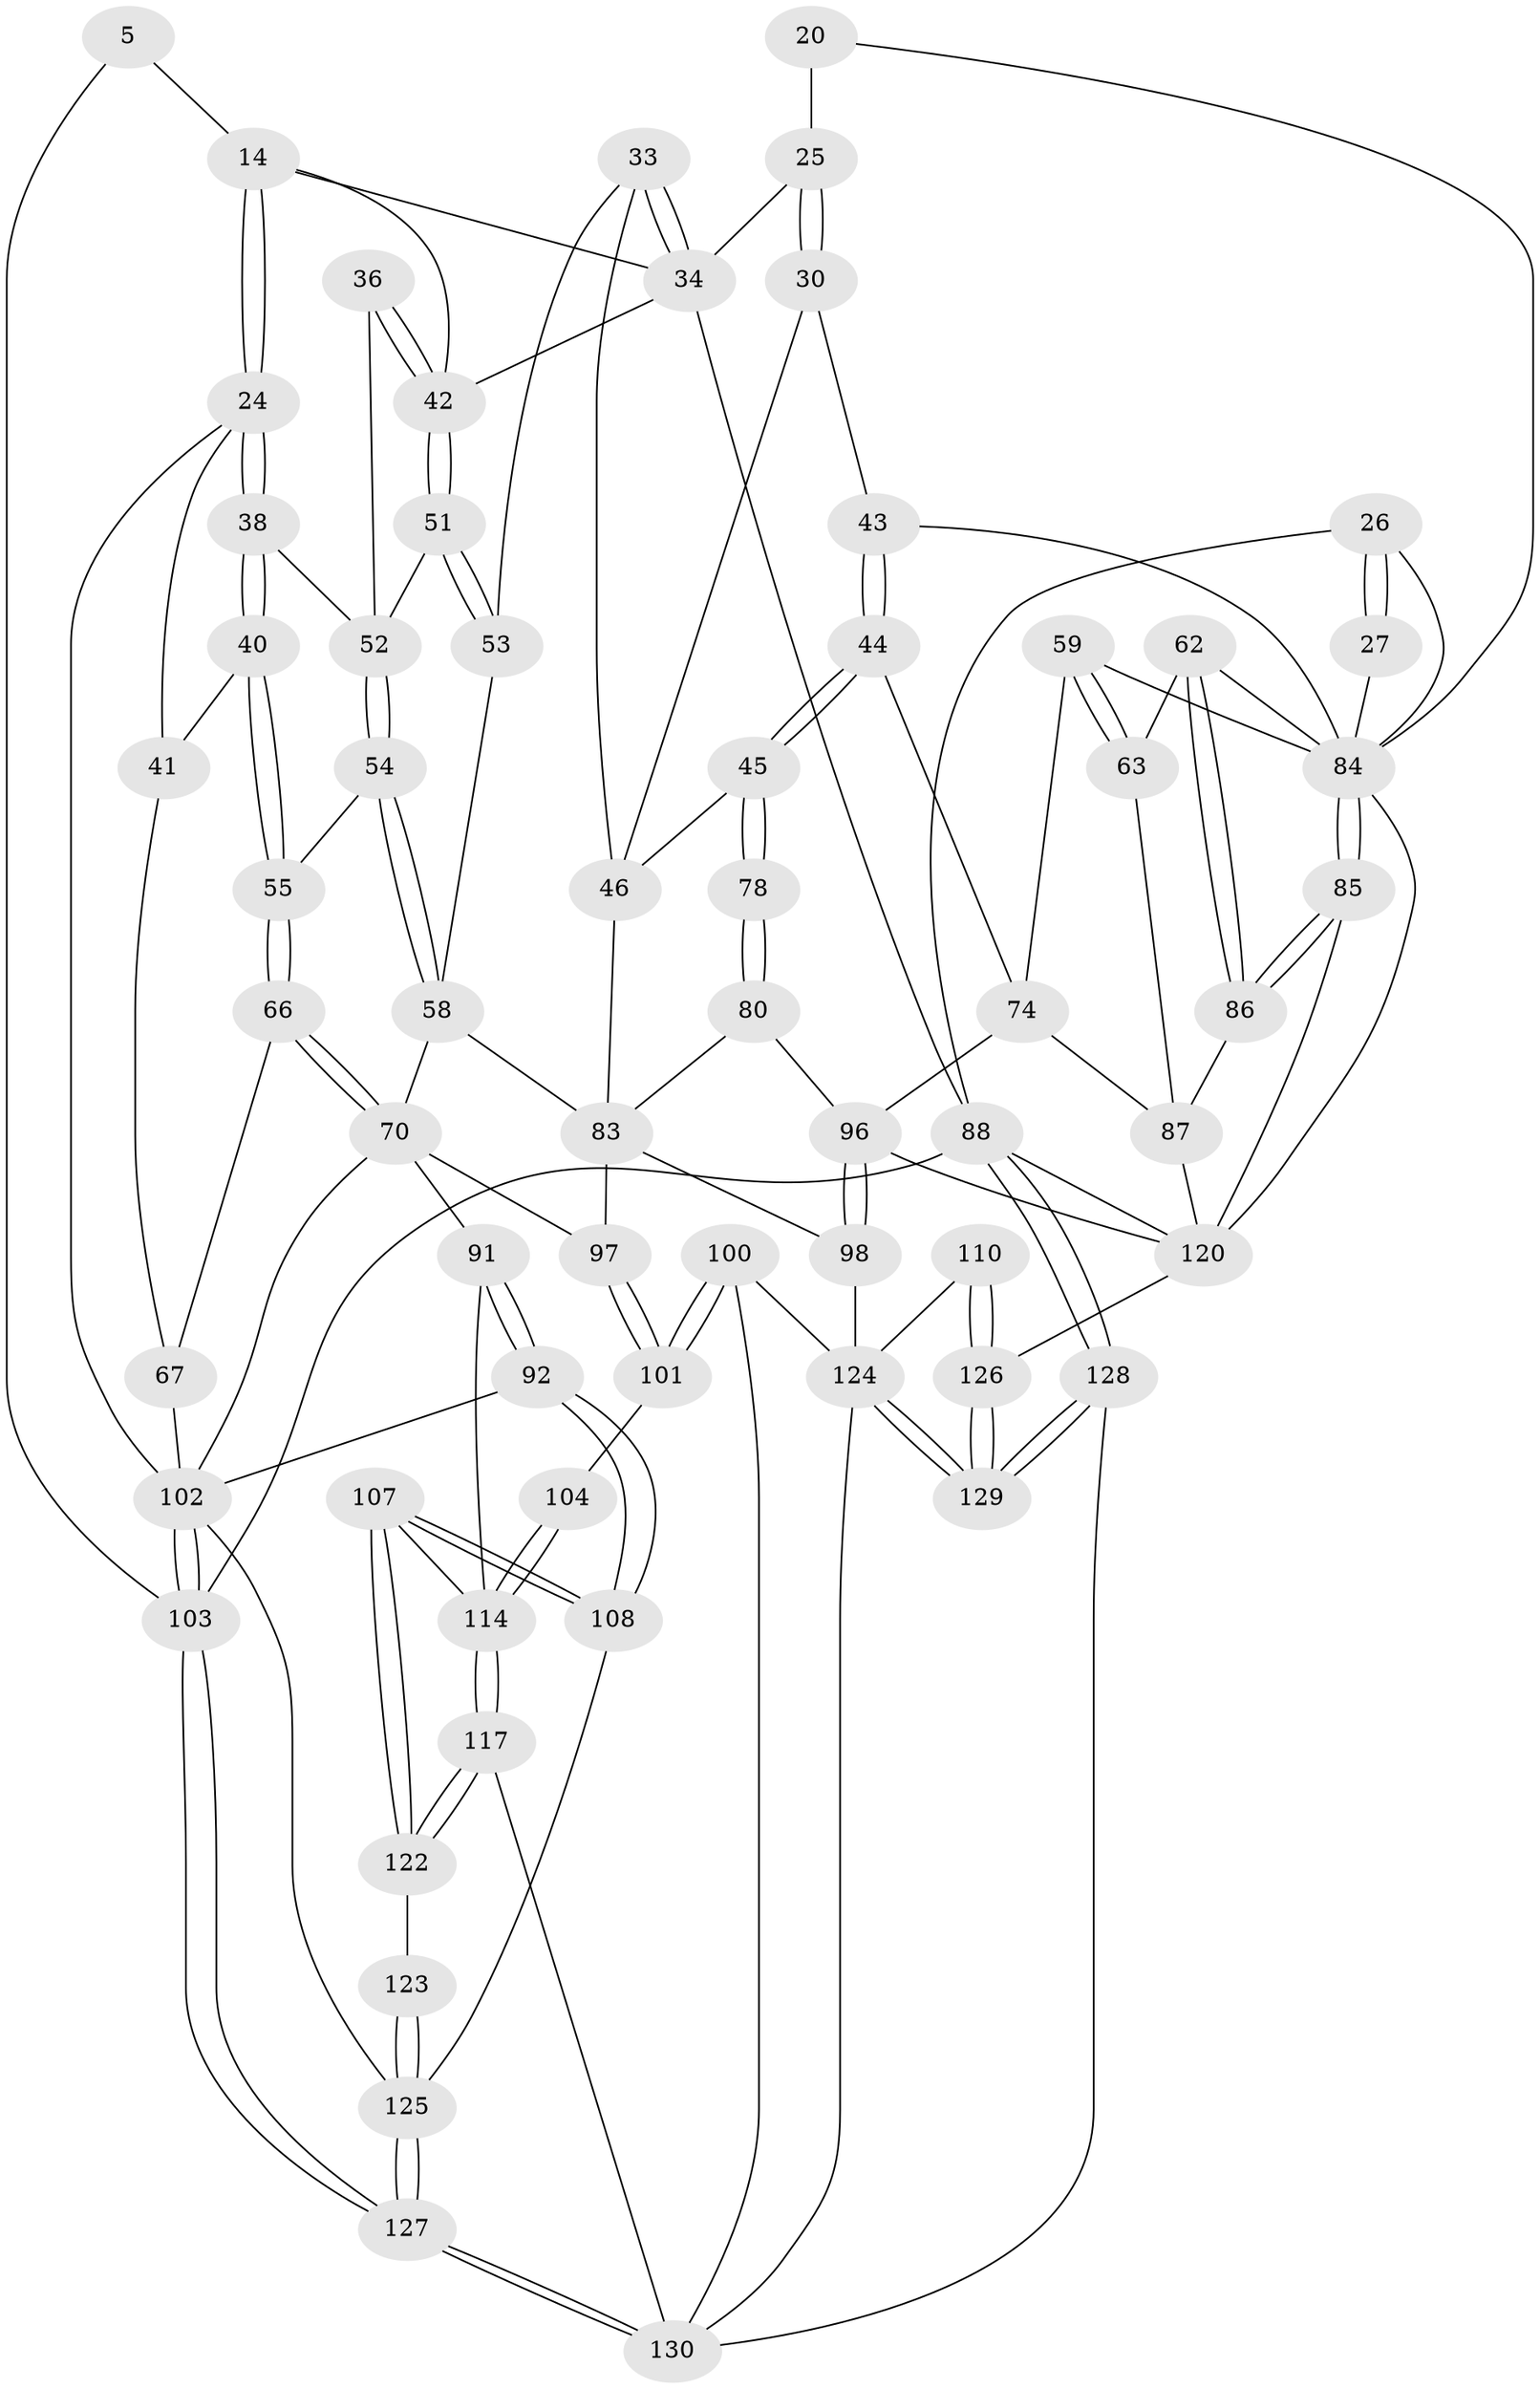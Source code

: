 // original degree distribution, {3: 0.03076923076923077, 6: 0.2153846153846154, 4: 0.2, 5: 0.5538461538461539}
// Generated by graph-tools (version 1.1) at 2025/00/03/09/25 05:00:47]
// undirected, 65 vertices, 153 edges
graph export_dot {
graph [start="1"]
  node [color=gray90,style=filled];
  5 [pos="+0.199026405724011+0"];
  14 [pos="+0.24745915445842037+0.18223622362485495",super="+7+8"];
  20 [pos="+0.8447012804879896+0.1579924814959113"];
  24 [pos="+0.15720441683590725+0.20016143942722267",super="+23"];
  25 [pos="+0.8301033950876385+0.15281412948804945",super="+11+17"];
  26 [pos="+1+0.2427191798984035",super="+18"];
  27 [pos="+1+0.24889574059264888"];
  30 [pos="+0.7876797909413571+0.24491892147529667"];
  33 [pos="+0.5835940431218376+0.25166323797455564"];
  34 [pos="+0.561323944467259+0.15460071643596063",super="+10"];
  36 [pos="+0.2765335965314153+0.2855261991250888"];
  38 [pos="+0.17391325364855284+0.30087122366190566"];
  40 [pos="+0.13115495351694667+0.3663945194751761"];
  41 [pos="+0.04044792362701134+0.3706424798288701"];
  42 [pos="+0.37358289899623687+0.3557276136323597",super="+39+35"];
  43 [pos="+0.8416100281434689+0.34553366440083383",super="+29"];
  44 [pos="+0.6728087506289466+0.38211802362260594"];
  45 [pos="+0.6407241377995265+0.36494920358786137"];
  46 [pos="+0.6290967748457894+0.3541916174579363",super="+32"];
  51 [pos="+0.38072421121580263+0.3688341813553957"];
  52 [pos="+0.2884424152884012+0.38637562170917217",super="+37"];
  53 [pos="+0.39035815810351226+0.3724415703463074"];
  54 [pos="+0.2677041826391895+0.4140532842185596"];
  55 [pos="+0.16574667880650026+0.4113981686068741"];
  58 [pos="+0.300226494412406+0.5395839950749024",super="+57+56"];
  59 [pos="+0.817346742091072+0.44673154297699486"];
  62 [pos="+0.8849435081995334+0.5049889157407624"];
  63 [pos="+0.8399611390818286+0.5096237840591835"];
  66 [pos="+0.16515542496511942+0.44607421263398317"];
  67 [pos="+0.11233623024427551+0.4945237216928337",super="+65"];
  70 [pos="+0.2105705772401719+0.5298354820209769",super="+69"];
  74 [pos="+0.753738847242525+0.5557776822608426",super="+60"];
  78 [pos="+0.6307639156186009+0.48508642078091246"];
  80 [pos="+0.5855672874117722+0.5595499635331375",super="+77"];
  83 [pos="+0.4969765137339393+0.550302875049976",super="+82+61"];
  84 [pos="+1+0.7069591453242365",super="+49+50+47+48+28"];
  85 [pos="+1+0.7041132638884163"];
  86 [pos="+0.9061076381049363+0.524235535713886"];
  87 [pos="+0.8488235136019745+0.5934937519699426",super="+79"];
  88 [pos="+1+1",super="+3"];
  91 [pos="+0.257699548052734+0.6120545635620301"];
  92 [pos="+0.16833135839960783+0.6573645256087609"];
  96 [pos="+0.7470329455467226+0.6872333183452297",super="+76"];
  97 [pos="+0.4895049630416027+0.6095590446053775"];
  98 [pos="+0.6128811428396077+0.7337277367655782",super="+90"];
  100 [pos="+0.5528349110691997+0.7780610662715809"];
  101 [pos="+0.4590228766208606+0.706818002488968"];
  102 [pos="+0+0.6486857712686666",super="+73+64+21"];
  103 [pos="+0+1",super="+4"];
  104 [pos="+0.4011445727382016+0.7241767585113118"];
  107 [pos="+0.22318790399348912+0.8119041464747588"];
  108 [pos="+0.17901618539102765+0.783159554152174"];
  110 [pos="+0.7303100026947809+0.8489513195211509"];
  114 [pos="+0.3725357752242438+0.816504638178826",super="+106+105"];
  117 [pos="+0.37378991206595796+0.9598175363524011"];
  120 [pos="+0.8842643365551434+0.8884870784913964",super="+89+118+95"];
  122 [pos="+0.25450731830350426+0.9074979667222854"];
  123 [pos="+0.16438899060467033+0.9364222989067036"];
  124 [pos="+0.6848455691371913+0.8959721798239835",super="+111+99"];
  125 [pos="+0.05706852984792799+1",super="+113+112"];
  126 [pos="+0.8286014917392038+0.9247107977382498",super="+121+119+109"];
  127 [pos="+0+1"];
  128 [pos="+0.8260640882081925+1"];
  129 [pos="+0.8058749791109174+1"];
  130 [pos="+0.44136454403269615+1",super="+116+115"];
  5 -- 103;
  5 -- 14;
  14 -- 24 [weight=2];
  14 -- 24;
  14 -- 42;
  14 -- 34;
  20 -- 25 [weight=2];
  20 -- 84;
  24 -- 38;
  24 -- 38;
  24 -- 102;
  24 -- 41;
  25 -- 30;
  25 -- 30;
  25 -- 34 [weight=2];
  26 -- 27 [weight=2];
  26 -- 27;
  26 -- 88;
  26 -- 84 [weight=2];
  27 -- 84;
  30 -- 43;
  30 -- 46;
  33 -- 34;
  33 -- 34;
  33 -- 53;
  33 -- 46;
  34 -- 42 [weight=2];
  34 -- 88;
  36 -- 42 [weight=2];
  36 -- 42;
  36 -- 52;
  38 -- 40;
  38 -- 40;
  38 -- 52;
  40 -- 41;
  40 -- 55;
  40 -- 55;
  41 -- 67;
  42 -- 51;
  42 -- 51;
  43 -- 44;
  43 -- 44;
  43 -- 84 [weight=2];
  44 -- 45;
  44 -- 45;
  44 -- 74;
  45 -- 46;
  45 -- 78;
  45 -- 78;
  46 -- 83;
  51 -- 52;
  51 -- 53;
  51 -- 53;
  52 -- 54;
  52 -- 54;
  53 -- 58;
  54 -- 55;
  54 -- 58;
  54 -- 58;
  55 -- 66;
  55 -- 66;
  58 -- 83 [weight=2];
  58 -- 70;
  59 -- 63;
  59 -- 63;
  59 -- 74;
  59 -- 84;
  62 -- 63;
  62 -- 86;
  62 -- 86;
  62 -- 84;
  63 -- 87;
  66 -- 67;
  66 -- 70;
  66 -- 70;
  67 -- 102 [weight=2];
  70 -- 102;
  70 -- 97;
  70 -- 91;
  74 -- 87;
  74 -- 96;
  78 -- 80 [weight=2];
  78 -- 80;
  80 -- 96;
  80 -- 83;
  83 -- 97;
  83 -- 98;
  84 -- 85;
  84 -- 85;
  84 -- 120;
  85 -- 86;
  85 -- 86;
  85 -- 120;
  86 -- 87;
  87 -- 120;
  88 -- 128;
  88 -- 128;
  88 -- 103 [weight=2];
  88 -- 120;
  91 -- 92;
  91 -- 92;
  91 -- 114;
  92 -- 108;
  92 -- 108;
  92 -- 102;
  96 -- 98 [weight=2];
  96 -- 98;
  96 -- 120;
  97 -- 101;
  97 -- 101;
  98 -- 124;
  100 -- 101;
  100 -- 101;
  100 -- 130;
  100 -- 124;
  101 -- 104;
  102 -- 103 [weight=2];
  102 -- 103;
  102 -- 125;
  103 -- 127;
  103 -- 127;
  104 -- 114 [weight=2];
  104 -- 114;
  107 -- 108;
  107 -- 108;
  107 -- 122;
  107 -- 122;
  107 -- 114;
  108 -- 125;
  110 -- 126 [weight=2];
  110 -- 126;
  110 -- 124;
  114 -- 117;
  114 -- 117;
  117 -- 122;
  117 -- 122;
  117 -- 130;
  120 -- 126 [weight=3];
  122 -- 123;
  123 -- 125 [weight=2];
  123 -- 125;
  124 -- 129;
  124 -- 129;
  124 -- 130;
  125 -- 127;
  125 -- 127;
  126 -- 129;
  126 -- 129;
  127 -- 130;
  127 -- 130;
  128 -- 129;
  128 -- 129;
  128 -- 130;
}
